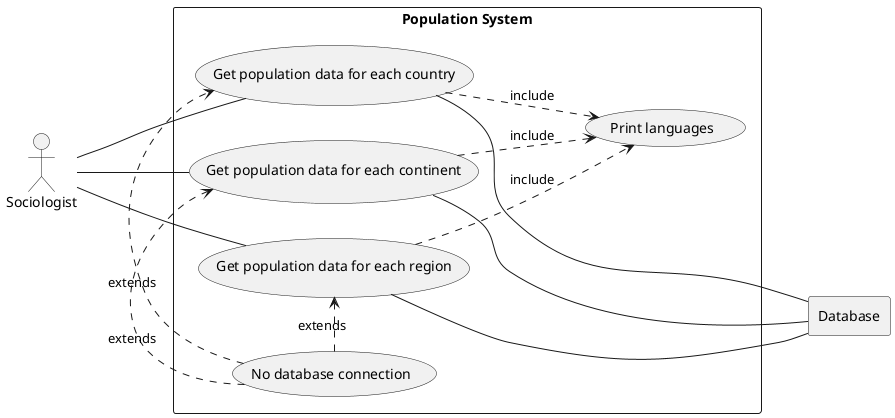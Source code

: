 @startuml
left to right direction

actor mem as "Sociologist"

rectangle Database

rectangle "Population System" {
    usecase UC1 as "Get population data for each continent"
    usecase UC2 as "Get population data for each country"
    usecase UC3 as "Get population data for each region"

    usecase UCa as "Print languages"
    usecase UCb as "No database connection"

    mem -- UC1
    mem -- UC2
    mem -- UC3

    UC1 --- Database
    UC2 --- Database
    UC3 --- Database

    UC1 ..> UCa : include
    UC2 ..> UCa : include
    UC3 ..> UCa : include


    UCb .> UC2 : extends
    UCb .> UC1 : extends
    UCb .> UC3 : extends
}

@enduml